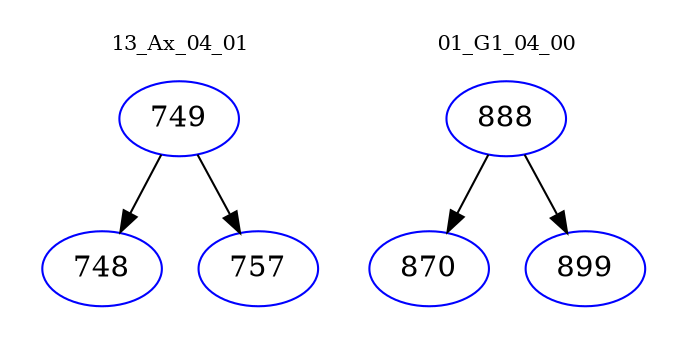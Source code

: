 digraph{
subgraph cluster_0 {
color = white
label = "13_Ax_04_01";
fontsize=10;
T0_749 [label="749", color="blue"]
T0_749 -> T0_748 [color="black"]
T0_748 [label="748", color="blue"]
T0_749 -> T0_757 [color="black"]
T0_757 [label="757", color="blue"]
}
subgraph cluster_1 {
color = white
label = "01_G1_04_00";
fontsize=10;
T1_888 [label="888", color="blue"]
T1_888 -> T1_870 [color="black"]
T1_870 [label="870", color="blue"]
T1_888 -> T1_899 [color="black"]
T1_899 [label="899", color="blue"]
}
}
